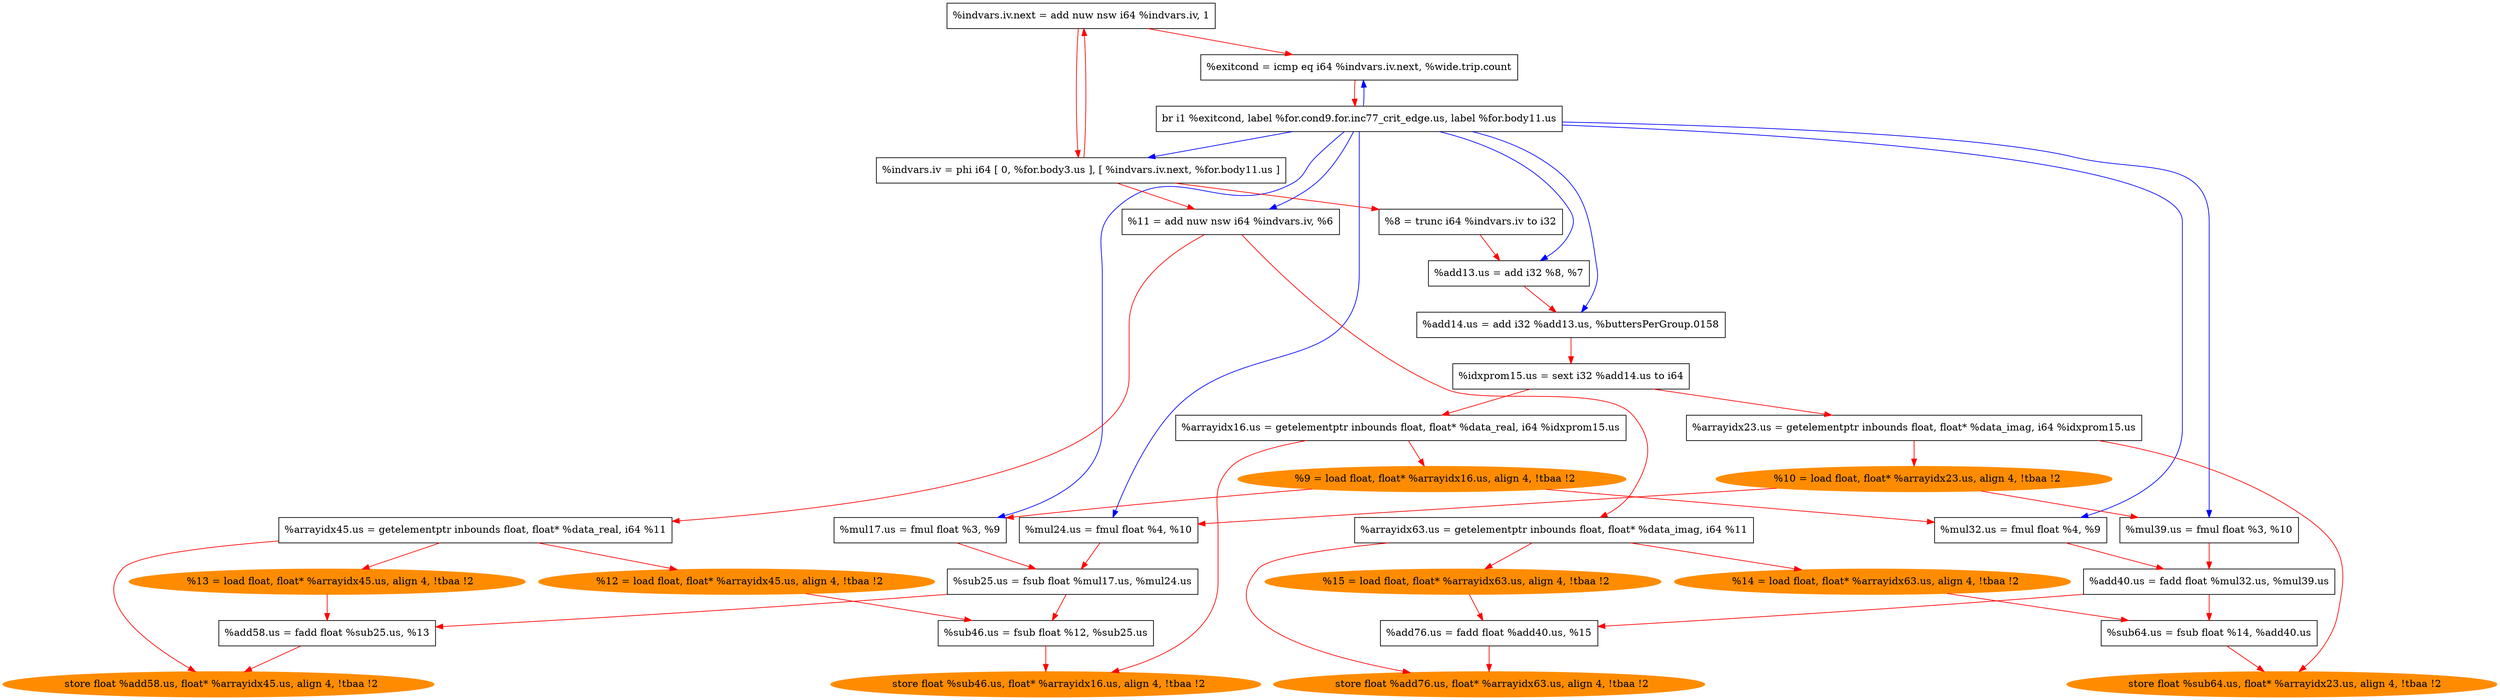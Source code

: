 digraph "DFG for'kernel' function" {
	Node0x5679c9339a70[shape=record, label="  %indvars.iv.next = add nuw nsw i64 %indvars.iv, 1"];
	Node0x5679c9339ae0[shape=record, label="  %exitcond = icmp eq i64 %indvars.iv.next, %wide.trip.count"];
	Node0x5679c9339b68[shape=record, label="  br i1 %exitcond, label %for.cond9.for.inc77_crit_edge.us, label %for.body11.us"];
	Node0x5679c9338cc8[shape=record, label="  %indvars.iv = phi i64 [ 0, %for.body3.us ], [ %indvars.iv.next, %for.body11.us ]"];
	Node0x5679c9338da8[shape=record, label="  %8 = trunc i64 %indvars.iv to i32"];
	Node0x5679c93393c0[shape=record, label="  %11 = add nuw nsw i64 %indvars.iv, %6"];
	Node0x5679c9338e20[shape=record, label="  %add13.us = add i32 %8, %7"];
	Node0x5679c9339430[shape=record, label="  %arrayidx45.us = getelementptr inbounds float, float* %data_real, i64 %11"];
	Node0x5679c9339750[shape=record, label="  %arrayidx63.us = getelementptr inbounds float, float* %data_imag, i64 %11"];
	Node0x5679c9338e90[shape=record, label="  %add14.us = add i32 %add13.us, %buttersPerGroup.0158"];
	Node0x5679c9339498[shape=oval, color=darkorange, style=filled, label="  %12 = load float, float* %arrayidx45.us, align 4, !tbaa !2"];
	Node0x5679c93395e8[shape=oval, color=darkorange, style=filled, label="  %13 = load float, float* %arrayidx45.us, align 4, !tbaa !2"];
	Node0x5679c93397b8[shape=oval, color=darkorange, style=filled, label="  %14 = load float, float* %arrayidx63.us, align 4, !tbaa !2"];
	Node0x5679c9339908[shape=oval, color=darkorange, style=filled, label="  %15 = load float, float* %arrayidx63.us, align 4, !tbaa !2"];
	Node0x5679c9338ee8[shape=record, label="  %idxprom15.us = sext i32 %add14.us to i64"];
	Node0x5679c9338f60[shape=record, label="  %arrayidx16.us = getelementptr inbounds float, float* %data_real, i64 %idxprom15.us"];
	Node0x5679c93390b0[shape=record, label="  %arrayidx23.us = getelementptr inbounds float, float* %data_imag, i64 %idxprom15.us"];
	Node0x5679c9338fc8[shape=oval, color=darkorange, style=filled, label="  %9 = load float, float* %arrayidx16.us, align 4, !tbaa !2"];
	Node0x5679c9339118[shape=oval, color=darkorange, style=filled, label="  %10 = load float, float* %arrayidx23.us, align 4, !tbaa !2"];
	Node0x5679c9339040[shape=record, label="  %mul17.us = fmul float %3, %9"];
	Node0x5679c9339190[shape=record, label="  %mul24.us = fmul float %4, %10"];
	Node0x5679c9339270[shape=record, label="  %mul32.us = fmul float %4, %9"];
	Node0x5679c93392e0[shape=record, label="  %mul39.us = fmul float %3, %10"];
	Node0x5679c9339200[shape=record, label="  %sub25.us = fsub float %mul17.us, %mul24.us"];
	Node0x5679c9339350[shape=record, label="  %add40.us = fadd float %mul32.us, %mul39.us"];
	Node0x5679c9339510[shape=record, label="  %sub46.us = fsub float %12, %sub25.us"];
	Node0x5679c9339660[shape=record, label="  %add58.us = fadd float %sub25.us, %13"];
	Node0x5679c9339830[shape=record, label="  %sub64.us = fsub float %14, %add40.us"];
	Node0x5679c9339980[shape=record, label="  %add76.us = fadd float %add40.us, %15"];
	Node0x5679c9339580[shape=oval, color=darkorange, style=filled, label="  store float %sub46.us, float* %arrayidx16.us, align 4, !tbaa !2"];
	Node0x5679c93396d0[shape=oval, color=darkorange, style=filled, label="  store float %add58.us, float* %arrayidx45.us, align 4, !tbaa !2"];
	Node0x5679c93398a0[shape=oval, color=darkorange, style=filled, label="  store float %sub64.us, float* %arrayidx23.us, align 4, !tbaa !2"];
	Node0x5679c93399f0[shape=oval, color=darkorange, style=filled, label="  store float %add76.us, float* %arrayidx63.us, align 4, !tbaa !2"];
edge [color=blue]
	Node0x5679c9339b68 -> Node0x5679c9338cc8
	Node0x5679c9339b68 -> Node0x5679c9338e20
	Node0x5679c9339b68 -> Node0x5679c9338e90
	Node0x5679c9339b68 -> Node0x5679c9339040
	Node0x5679c9339b68 -> Node0x5679c9339190
	Node0x5679c9339b68 -> Node0x5679c9339270
	Node0x5679c9339b68 -> Node0x5679c93392e0
	Node0x5679c9339b68 -> Node0x5679c93393c0
	Node0x5679c9339b68 -> Node0x5679c9339ae0
edge [color=red]
	Node0x5679c9339a70 -> Node0x5679c9338cc8
	Node0x5679c9338cc8 -> Node0x5679c9338da8
	Node0x5679c9338da8 -> Node0x5679c9338e20
	Node0x5679c9338e20 -> Node0x5679c9338e90
	Node0x5679c9338e90 -> Node0x5679c9338ee8
	Node0x5679c9338ee8 -> Node0x5679c9338f60
	Node0x5679c9338f60 -> Node0x5679c9338fc8
	Node0x5679c9338fc8 -> Node0x5679c9339040
	Node0x5679c9338ee8 -> Node0x5679c93390b0
	Node0x5679c93390b0 -> Node0x5679c9339118
	Node0x5679c9339118 -> Node0x5679c9339190
	Node0x5679c9339040 -> Node0x5679c9339200
	Node0x5679c9339190 -> Node0x5679c9339200
	Node0x5679c9338fc8 -> Node0x5679c9339270
	Node0x5679c9339118 -> Node0x5679c93392e0
	Node0x5679c9339270 -> Node0x5679c9339350
	Node0x5679c93392e0 -> Node0x5679c9339350
	Node0x5679c9338cc8 -> Node0x5679c93393c0
	Node0x5679c93393c0 -> Node0x5679c9339430
	Node0x5679c9339430 -> Node0x5679c9339498
	Node0x5679c9339498 -> Node0x5679c9339510
	Node0x5679c9339200 -> Node0x5679c9339510
	Node0x5679c9339510 -> Node0x5679c9339580
	Node0x5679c9338f60 -> Node0x5679c9339580
	Node0x5679c9339430 -> Node0x5679c93395e8
	Node0x5679c9339200 -> Node0x5679c9339660
	Node0x5679c93395e8 -> Node0x5679c9339660
	Node0x5679c9339660 -> Node0x5679c93396d0
	Node0x5679c9339430 -> Node0x5679c93396d0
	Node0x5679c93393c0 -> Node0x5679c9339750
	Node0x5679c9339750 -> Node0x5679c93397b8
	Node0x5679c93397b8 -> Node0x5679c9339830
	Node0x5679c9339350 -> Node0x5679c9339830
	Node0x5679c9339830 -> Node0x5679c93398a0
	Node0x5679c93390b0 -> Node0x5679c93398a0
	Node0x5679c9339750 -> Node0x5679c9339908
	Node0x5679c9339350 -> Node0x5679c9339980
	Node0x5679c9339908 -> Node0x5679c9339980
	Node0x5679c9339980 -> Node0x5679c93399f0
	Node0x5679c9339750 -> Node0x5679c93399f0
	Node0x5679c9338cc8 -> Node0x5679c9339a70
	Node0x5679c9339a70 -> Node0x5679c9339ae0
	Node0x5679c9339ae0 -> Node0x5679c9339b68
}
